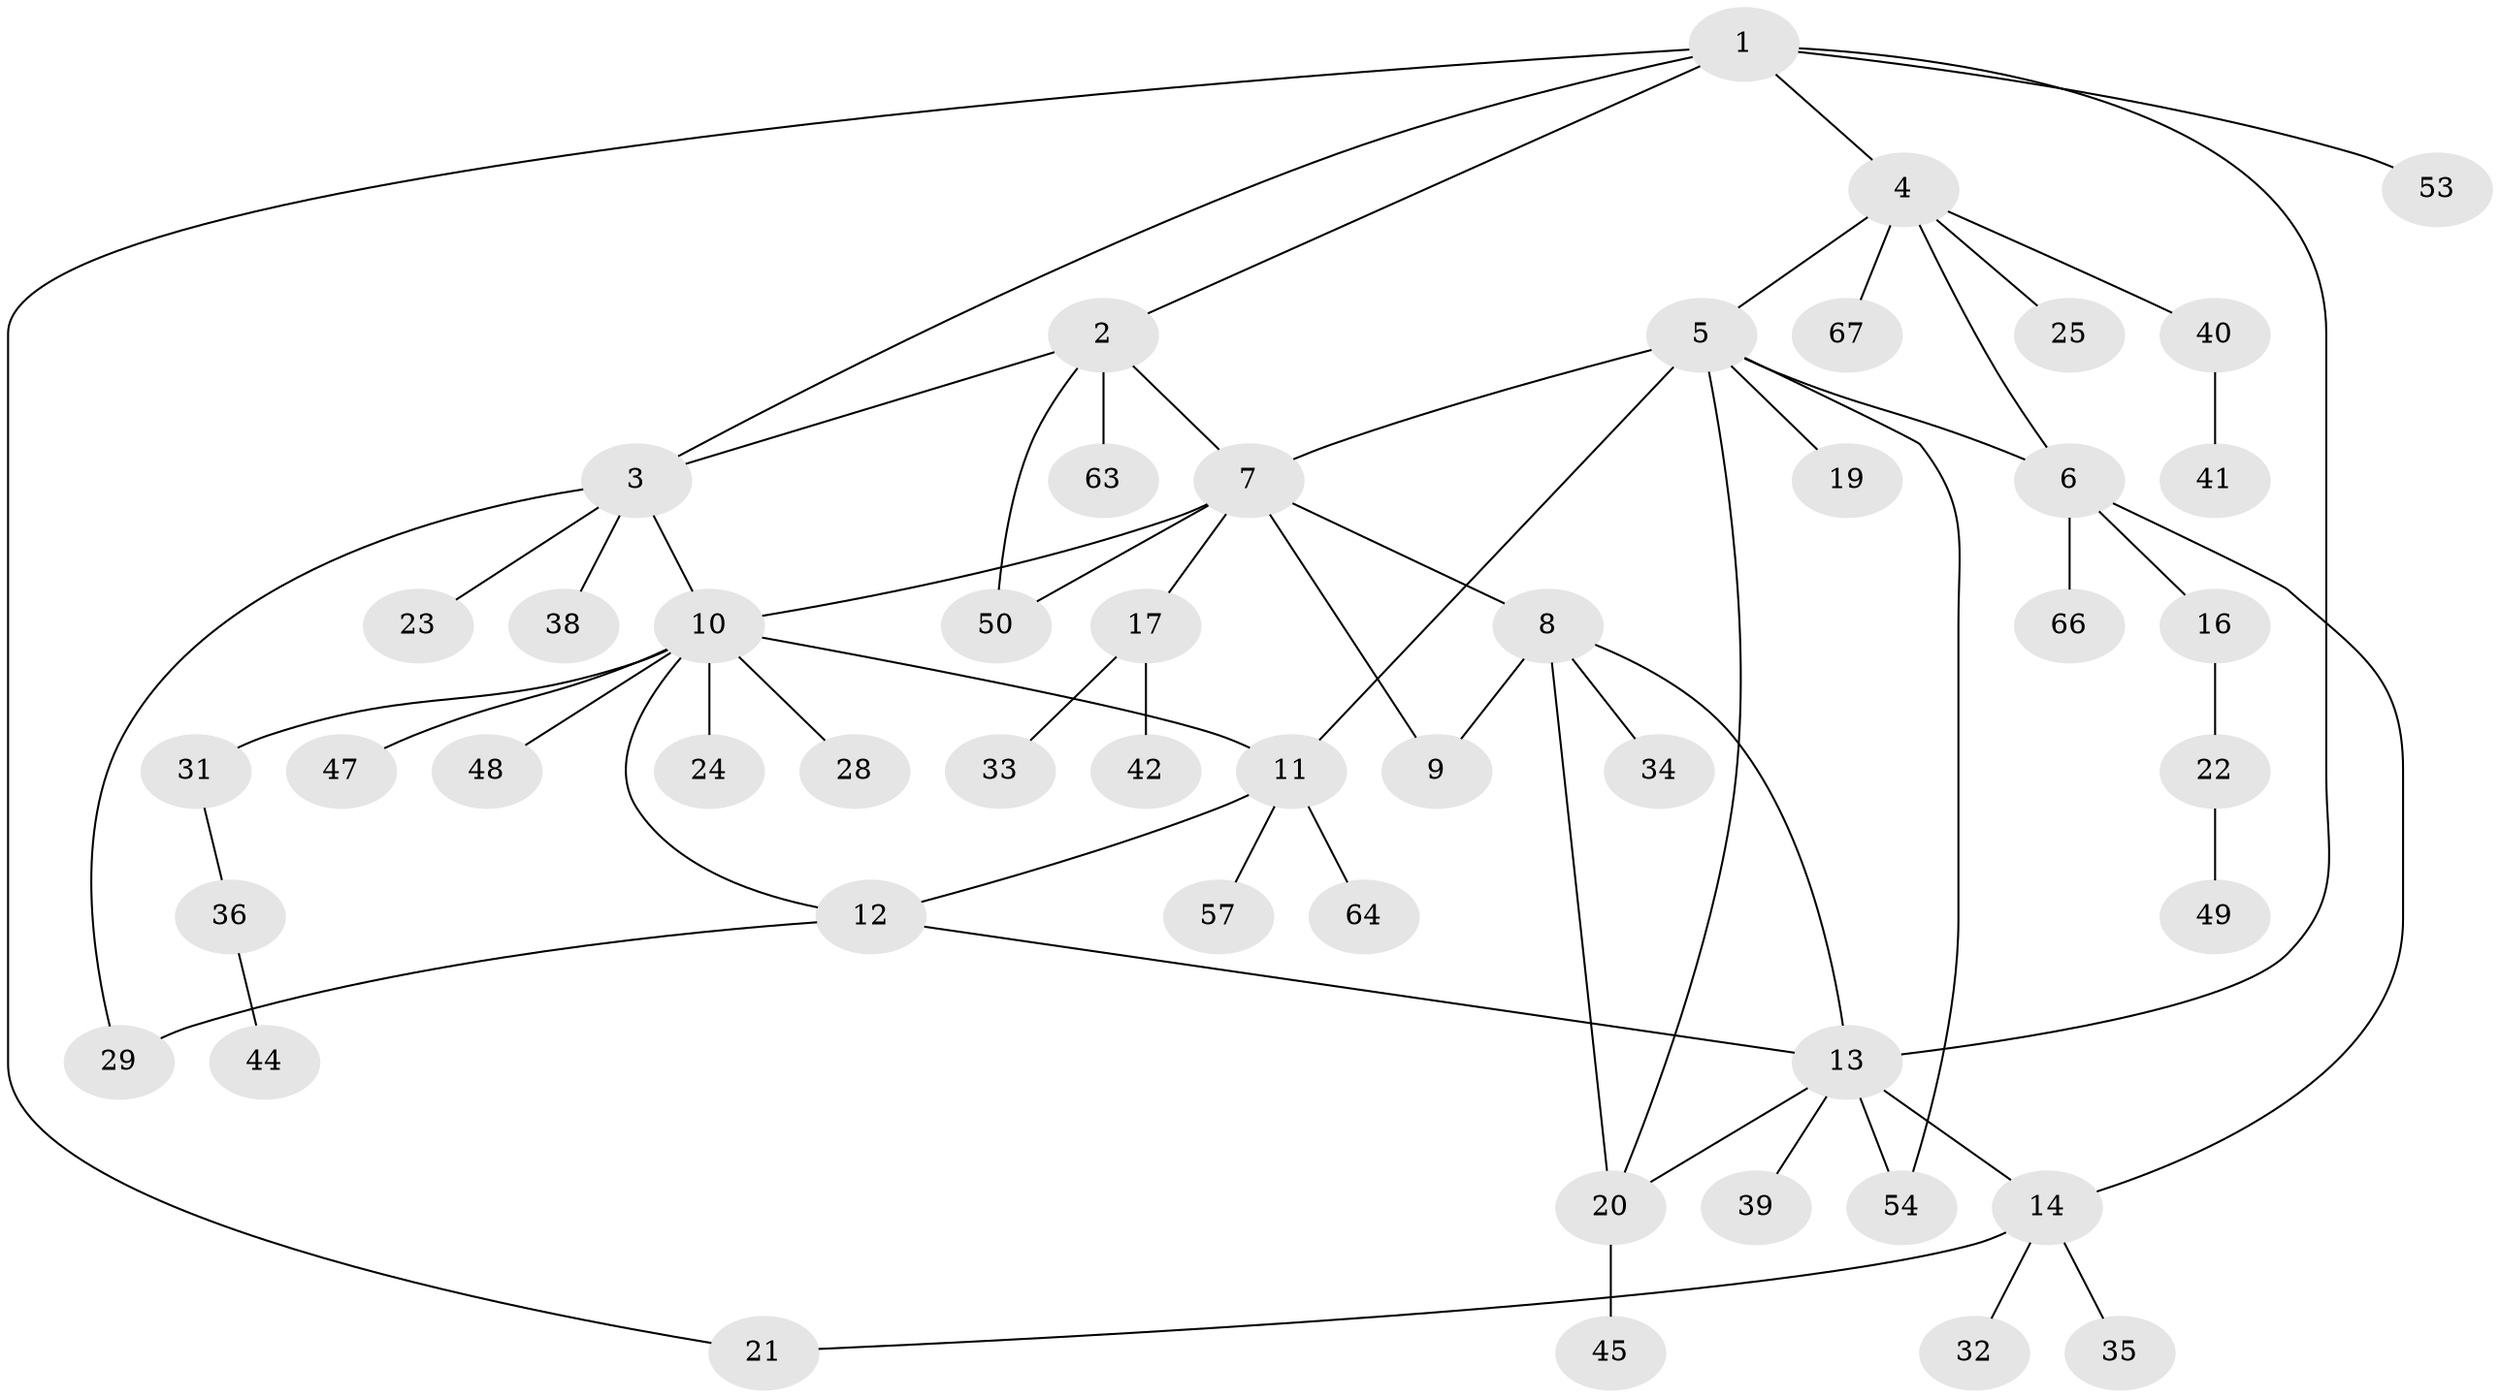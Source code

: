 // original degree distribution, {6: 0.014285714285714285, 5: 0.07142857142857142, 9: 0.014285714285714285, 7: 0.04285714285714286, 3: 0.05714285714285714, 10: 0.02857142857142857, 4: 0.014285714285714285, 8: 0.014285714285714285, 2: 0.21428571428571427, 1: 0.5285714285714286}
// Generated by graph-tools (version 1.1) at 2025/19/03/04/25 18:19:47]
// undirected, 49 vertices, 64 edges
graph export_dot {
graph [start="1"]
  node [color=gray90,style=filled];
  1;
  2;
  3 [super="+26+55+69+61"];
  4 [super="+46"];
  5;
  6;
  7;
  8;
  9 [super="+18"];
  10 [super="+27"];
  11;
  12;
  13;
  14 [super="+52+58+65+30+37+15"];
  16;
  17;
  19;
  20 [super="+51+43"];
  21;
  22;
  23;
  24;
  25;
  28;
  29 [super="+56"];
  31 [super="+59"];
  32;
  33 [super="+60"];
  34;
  35;
  36;
  38 [super="+70"];
  39;
  40;
  41;
  42 [super="+68"];
  44;
  45;
  47;
  48;
  49;
  50;
  53;
  54;
  57;
  63;
  64;
  66;
  67;
  1 -- 2;
  1 -- 3;
  1 -- 4;
  1 -- 13;
  1 -- 21;
  1 -- 53;
  2 -- 3;
  2 -- 7;
  2 -- 50;
  2 -- 63;
  3 -- 10;
  3 -- 23;
  3 -- 29;
  3 -- 38;
  4 -- 5;
  4 -- 6;
  4 -- 25;
  4 -- 40;
  4 -- 67;
  5 -- 6;
  5 -- 7;
  5 -- 11;
  5 -- 19;
  5 -- 20;
  5 -- 54;
  6 -- 14;
  6 -- 16;
  6 -- 66;
  7 -- 8;
  7 -- 9;
  7 -- 10;
  7 -- 17;
  7 -- 50;
  8 -- 9;
  8 -- 13;
  8 -- 20;
  8 -- 34;
  10 -- 11;
  10 -- 12;
  10 -- 24;
  10 -- 28;
  10 -- 31;
  10 -- 47;
  10 -- 48;
  11 -- 12;
  11 -- 57;
  11 -- 64;
  12 -- 13;
  12 -- 29;
  13 -- 14 [weight=2];
  13 -- 39;
  13 -- 54;
  13 -- 20;
  14 -- 21;
  14 -- 35;
  14 -- 32;
  16 -- 22;
  17 -- 33;
  17 -- 42;
  20 -- 45;
  22 -- 49;
  31 -- 36;
  36 -- 44;
  40 -- 41;
}
